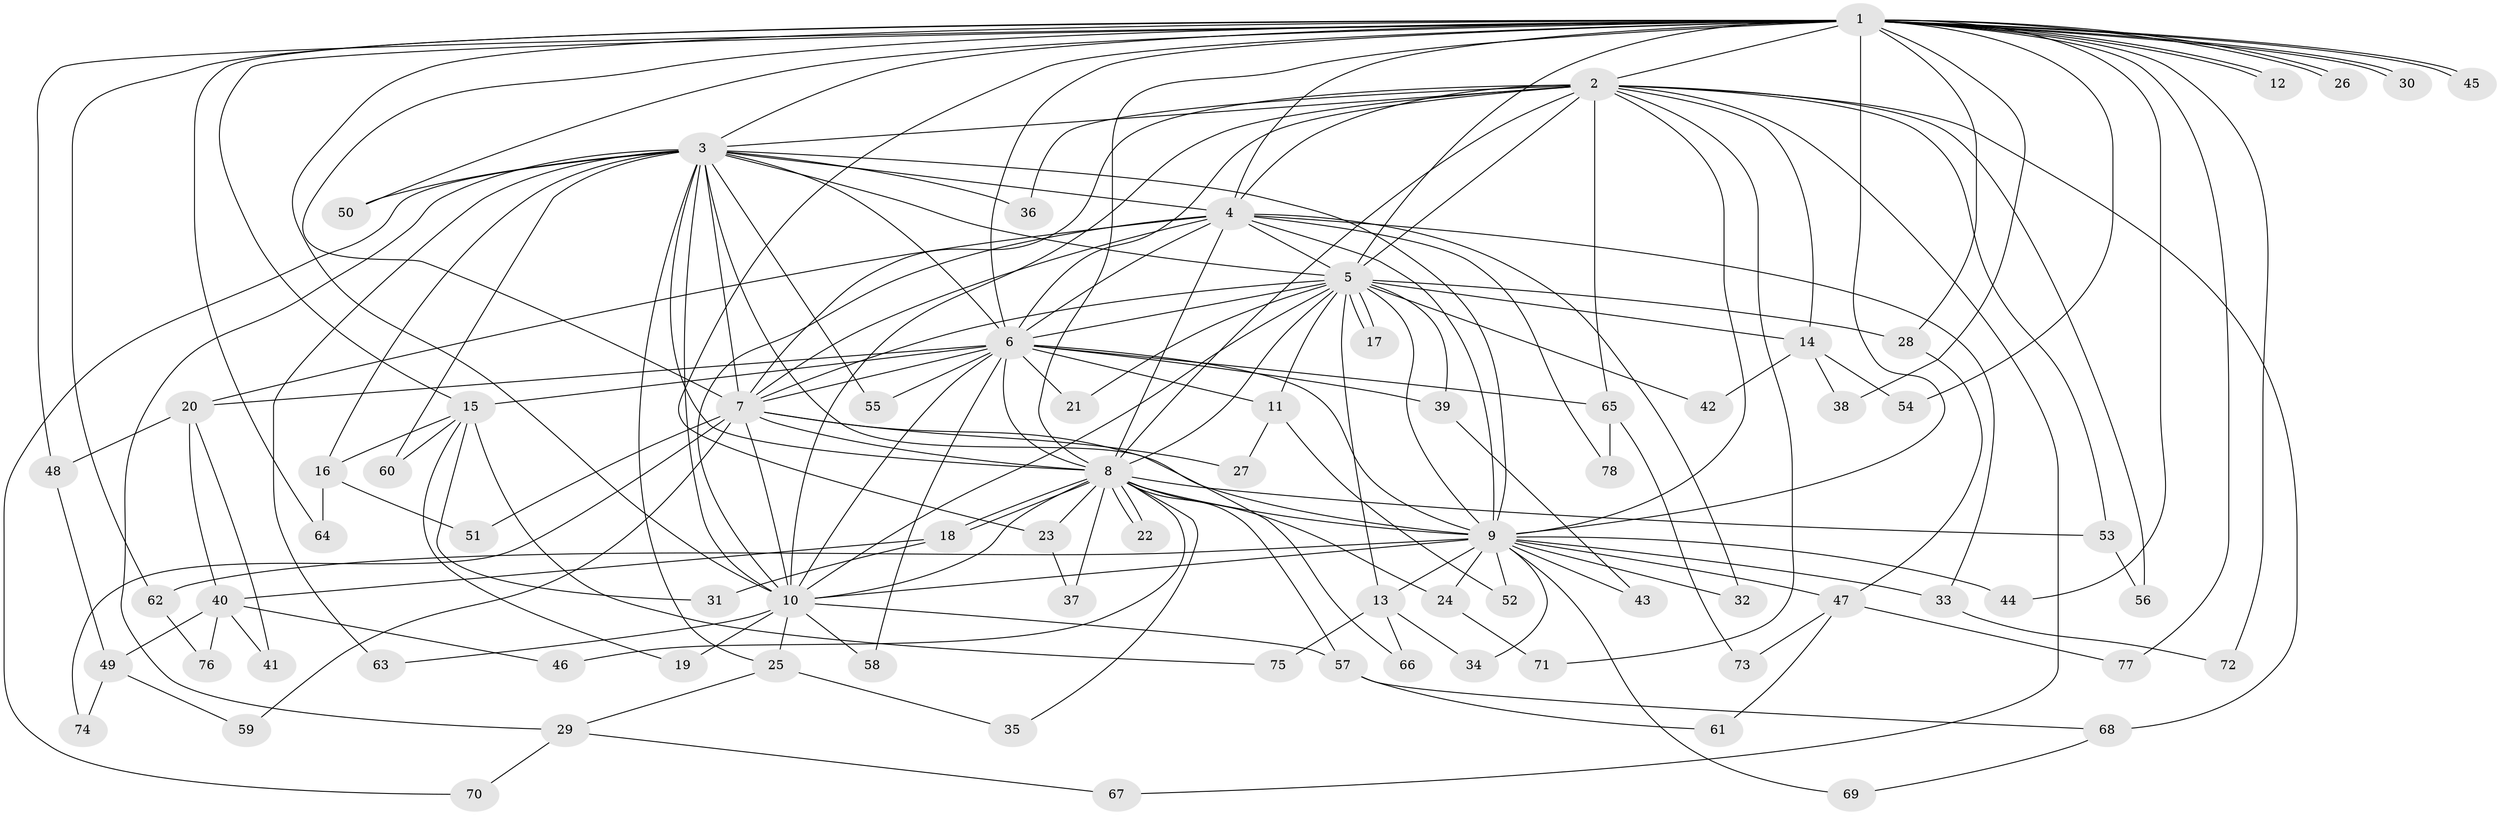 // Generated by graph-tools (version 1.1) at 2025/34/03/09/25 02:34:36]
// undirected, 78 vertices, 181 edges
graph export_dot {
graph [start="1"]
  node [color=gray90,style=filled];
  1;
  2;
  3;
  4;
  5;
  6;
  7;
  8;
  9;
  10;
  11;
  12;
  13;
  14;
  15;
  16;
  17;
  18;
  19;
  20;
  21;
  22;
  23;
  24;
  25;
  26;
  27;
  28;
  29;
  30;
  31;
  32;
  33;
  34;
  35;
  36;
  37;
  38;
  39;
  40;
  41;
  42;
  43;
  44;
  45;
  46;
  47;
  48;
  49;
  50;
  51;
  52;
  53;
  54;
  55;
  56;
  57;
  58;
  59;
  60;
  61;
  62;
  63;
  64;
  65;
  66;
  67;
  68;
  69;
  70;
  71;
  72;
  73;
  74;
  75;
  76;
  77;
  78;
  1 -- 2;
  1 -- 3;
  1 -- 4;
  1 -- 5;
  1 -- 6;
  1 -- 7;
  1 -- 8;
  1 -- 9;
  1 -- 10;
  1 -- 12;
  1 -- 12;
  1 -- 15;
  1 -- 23;
  1 -- 26;
  1 -- 26;
  1 -- 28;
  1 -- 30;
  1 -- 30;
  1 -- 38;
  1 -- 44;
  1 -- 45;
  1 -- 45;
  1 -- 48;
  1 -- 50;
  1 -- 54;
  1 -- 62;
  1 -- 64;
  1 -- 72;
  1 -- 77;
  2 -- 3;
  2 -- 4;
  2 -- 5;
  2 -- 6;
  2 -- 7;
  2 -- 8;
  2 -- 9;
  2 -- 10;
  2 -- 14;
  2 -- 36;
  2 -- 53;
  2 -- 56;
  2 -- 65;
  2 -- 67;
  2 -- 68;
  2 -- 71;
  3 -- 4;
  3 -- 5;
  3 -- 6;
  3 -- 7;
  3 -- 8;
  3 -- 9;
  3 -- 10;
  3 -- 16;
  3 -- 25;
  3 -- 29;
  3 -- 36;
  3 -- 50;
  3 -- 55;
  3 -- 60;
  3 -- 63;
  3 -- 66;
  3 -- 70;
  4 -- 5;
  4 -- 6;
  4 -- 7;
  4 -- 8;
  4 -- 9;
  4 -- 10;
  4 -- 20;
  4 -- 32;
  4 -- 33;
  4 -- 78;
  5 -- 6;
  5 -- 7;
  5 -- 8;
  5 -- 9;
  5 -- 10;
  5 -- 11;
  5 -- 13;
  5 -- 14;
  5 -- 17;
  5 -- 17;
  5 -- 21;
  5 -- 28;
  5 -- 39;
  5 -- 42;
  6 -- 7;
  6 -- 8;
  6 -- 9;
  6 -- 10;
  6 -- 11;
  6 -- 15;
  6 -- 20;
  6 -- 21;
  6 -- 39;
  6 -- 55;
  6 -- 58;
  6 -- 65;
  7 -- 8;
  7 -- 9;
  7 -- 10;
  7 -- 27;
  7 -- 51;
  7 -- 59;
  7 -- 74;
  8 -- 9;
  8 -- 10;
  8 -- 18;
  8 -- 18;
  8 -- 22;
  8 -- 22;
  8 -- 23;
  8 -- 24;
  8 -- 35;
  8 -- 37;
  8 -- 46;
  8 -- 53;
  8 -- 57;
  9 -- 10;
  9 -- 13;
  9 -- 24;
  9 -- 32;
  9 -- 33;
  9 -- 34;
  9 -- 43;
  9 -- 44;
  9 -- 47;
  9 -- 52;
  9 -- 62;
  9 -- 69;
  10 -- 19;
  10 -- 25;
  10 -- 57;
  10 -- 58;
  10 -- 63;
  11 -- 27;
  11 -- 52;
  13 -- 34;
  13 -- 66;
  13 -- 75;
  14 -- 38;
  14 -- 42;
  14 -- 54;
  15 -- 16;
  15 -- 19;
  15 -- 31;
  15 -- 60;
  15 -- 75;
  16 -- 51;
  16 -- 64;
  18 -- 31;
  18 -- 40;
  20 -- 40;
  20 -- 41;
  20 -- 48;
  23 -- 37;
  24 -- 71;
  25 -- 29;
  25 -- 35;
  28 -- 47;
  29 -- 67;
  29 -- 70;
  33 -- 72;
  39 -- 43;
  40 -- 41;
  40 -- 46;
  40 -- 49;
  40 -- 76;
  47 -- 61;
  47 -- 73;
  47 -- 77;
  48 -- 49;
  49 -- 59;
  49 -- 74;
  53 -- 56;
  57 -- 61;
  57 -- 68;
  62 -- 76;
  65 -- 73;
  65 -- 78;
  68 -- 69;
}
